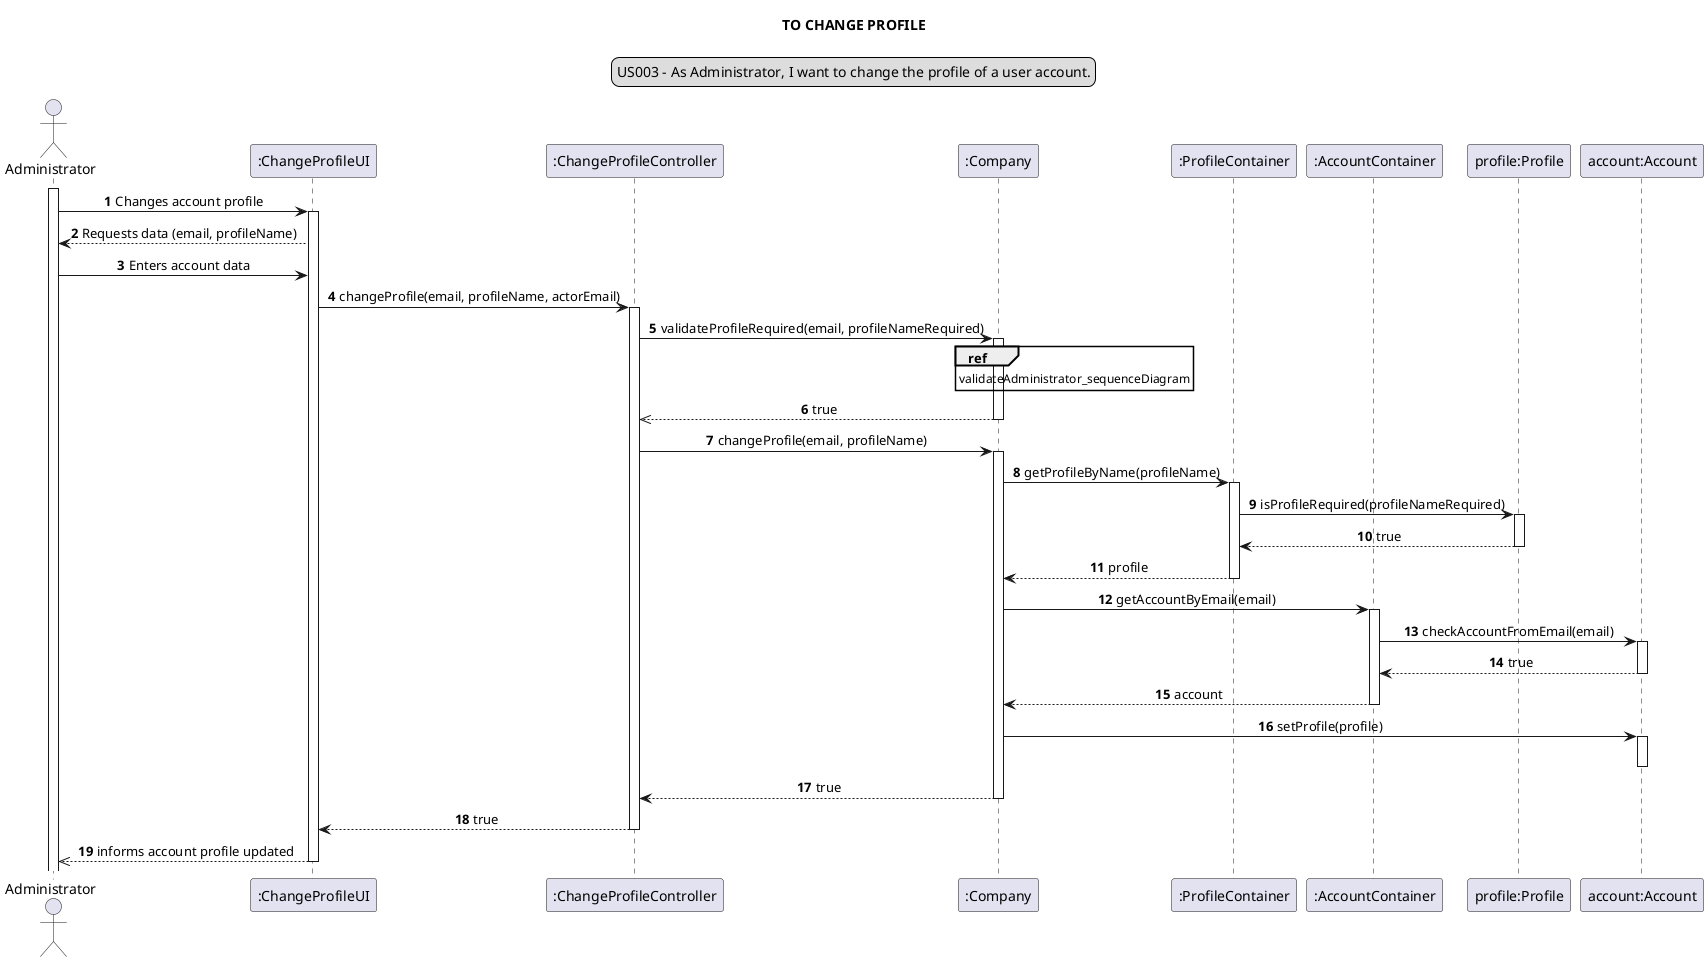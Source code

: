 @startuml


actor Administrator
participant ":ChangeProfileUI" as ui
participant ":ChangeProfileController" as controller
participant ":Company" as company
participant ":ProfileContainer" as profileContainer
participant ":AccountContainer" as accountContainer
participant "profile:Profile" as pf
participant "account:Account" as account



skinparam sequenceMessageAlign center
title TO CHANGE PROFILE
legend top
US003 - As Administrator, I want to change the profile of a user account.
end legend
autonumber

activate Administrator
Administrator -> ui:  Changes account profile
activate ui
Administrator <-- ui:  Requests data (email, profileName)
Administrator -> ui:  Enters account data
ui -> controller: changeProfile(email, profileName, actorEmail)
activate controller
controller -> company: validateProfileRequired(email, profileNameRequired)
activate company
ref over company: validateAdministrator_sequenceDiagram
company -->> controller: true
deactivate company
controller -> company: changeProfile(email, profileName)
activate company
company -> profileContainer: getProfileByName(profileName)
activate profileContainer
profileContainer -> pf: isProfileRequired(profileNameRequired)
activate pf
pf --> profileContainer : true
deactivate pf
company <-- profileContainer: profile
deactivate profileContainer
company -> accountContainer: getAccountByEmail(email)
activate accountContainer
accountContainer -> account: checkAccountFromEmail(email)
activate account
account --> accountContainer: true
deactivate account
company <-- accountContainer: account
deactivate accountContainer
company -> account: setProfile(profile)
activate account
deactivate account
controller <-- company: true
deactivate company
controller --> ui: true
deactivate controller
ui -->> Administrator: informs account profile updated
deactivate ui


@enduml